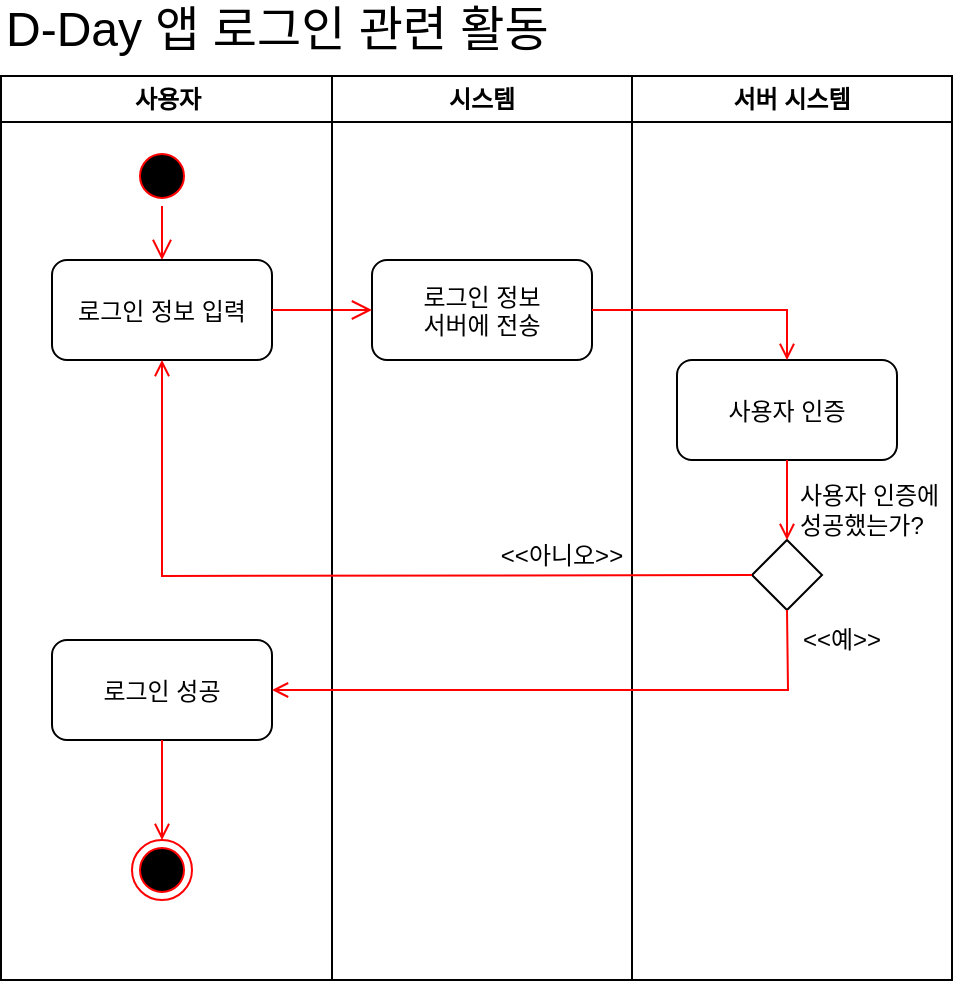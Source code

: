 <mxfile version="26.2.12">
  <diagram name="페이지-1" id="H7Q1YW_rzh4KYrVtgqzk">
    <mxGraphModel dx="1215" dy="604" grid="1" gridSize="10" guides="1" tooltips="1" connect="1" arrows="1" fold="1" page="1" pageScale="1" pageWidth="827" pageHeight="1169" math="0" shadow="0">
      <root>
        <mxCell id="0" />
        <mxCell id="1" parent="0" />
        <mxCell id="3u9Zq9Lw5hQbmQPlQAi0-1" value="사용자" style="swimlane;whiteSpace=wrap;startSize=23;" parent="1" vertex="1">
          <mxGeometry x="164.5" y="128" width="165.5" height="452" as="geometry" />
        </mxCell>
        <mxCell id="3u9Zq9Lw5hQbmQPlQAi0-2" value="" style="ellipse;shape=startState;fillColor=#000000;strokeColor=#ff0000;" parent="3u9Zq9Lw5hQbmQPlQAi0-1" vertex="1">
          <mxGeometry x="65.5" y="35" width="30" height="30" as="geometry" />
        </mxCell>
        <mxCell id="3u9Zq9Lw5hQbmQPlQAi0-3" value="" style="edgeStyle=elbowEdgeStyle;elbow=horizontal;verticalAlign=bottom;endArrow=open;endSize=8;strokeColor=#FF0000;endFill=1;rounded=0" parent="3u9Zq9Lw5hQbmQPlQAi0-1" source="3u9Zq9Lw5hQbmQPlQAi0-2" target="3u9Zq9Lw5hQbmQPlQAi0-4" edge="1">
          <mxGeometry x="90" y="40" as="geometry">
            <mxPoint x="80.5" y="105" as="targetPoint" />
          </mxGeometry>
        </mxCell>
        <mxCell id="3u9Zq9Lw5hQbmQPlQAi0-4" value="로그인 정보 입력" style="rounded=1;" parent="3u9Zq9Lw5hQbmQPlQAi0-1" vertex="1">
          <mxGeometry x="25.5" y="92" width="110" height="50" as="geometry" />
        </mxCell>
        <mxCell id="3u9Zq9Lw5hQbmQPlQAi0-11" value="로그인 정보&#xa;서버에 전송" style="rounded=1;" parent="3u9Zq9Lw5hQbmQPlQAi0-1" vertex="1">
          <mxGeometry x="185.5" y="92" width="110" height="50" as="geometry" />
        </mxCell>
        <mxCell id="3u9Zq9Lw5hQbmQPlQAi0-20" value="" style="edgeStyle=none;curved=1;rounded=0;orthogonalLoop=1;jettySize=auto;html=1;fontSize=12;startSize=8;endSize=8;strokeColor=#FF0000;endArrow=open;endFill=0;" parent="3u9Zq9Lw5hQbmQPlQAi0-1" source="3u9Zq9Lw5hQbmQPlQAi0-4" target="3u9Zq9Lw5hQbmQPlQAi0-11" edge="1">
          <mxGeometry relative="1" as="geometry" />
        </mxCell>
        <mxCell id="3u9Zq9Lw5hQbmQPlQAi0-5" value="로그인 성공" style="rounded=1;" parent="3u9Zq9Lw5hQbmQPlQAi0-1" vertex="1">
          <mxGeometry x="25.5" y="282" width="110" height="50" as="geometry" />
        </mxCell>
        <mxCell id="3u9Zq9Lw5hQbmQPlQAi0-6" value="" style="ellipse;shape=endState;fillColor=#000000;strokeColor=#ff0000" parent="3u9Zq9Lw5hQbmQPlQAi0-1" vertex="1">
          <mxGeometry x="65.5" y="382" width="30" height="30" as="geometry" />
        </mxCell>
        <mxCell id="3u9Zq9Lw5hQbmQPlQAi0-7" value="" style="endArrow=open;strokeColor=#FF0000;endFill=1;rounded=0;entryX=0.5;entryY=0;entryDx=0;entryDy=0;exitX=0.5;exitY=1;exitDx=0;exitDy=0;" parent="3u9Zq9Lw5hQbmQPlQAi0-1" source="3u9Zq9Lw5hQbmQPlQAi0-5" target="3u9Zq9Lw5hQbmQPlQAi0-6" edge="1">
          <mxGeometry relative="1" as="geometry">
            <mxPoint x="156" y="432" as="sourcePoint" />
            <mxPoint x="155.5" y="487" as="targetPoint" />
            <Array as="points" />
          </mxGeometry>
        </mxCell>
        <mxCell id="3u9Zq9Lw5hQbmQPlQAi0-10" value="시스템" style="swimlane;whiteSpace=wrap" parent="1" vertex="1">
          <mxGeometry x="330" y="128" width="150" height="452" as="geometry" />
        </mxCell>
        <mxCell id="3u9Zq9Lw5hQbmQPlQAi0-12" value="&amp;lt;&amp;lt;아니오&amp;gt;&amp;gt;" style="text;html=1;align=center;verticalAlign=middle;whiteSpace=wrap;rounded=0;" parent="3u9Zq9Lw5hQbmQPlQAi0-10" vertex="1">
          <mxGeometry x="70" y="225" width="90" height="30" as="geometry" />
        </mxCell>
        <mxCell id="3u9Zq9Lw5hQbmQPlQAi0-18" value="D-Day 앱 로그인 관련 활동" style="text;html=1;align=left;verticalAlign=middle;whiteSpace=wrap;rounded=0;fontSize=24;" parent="1" vertex="1">
          <mxGeometry x="164.5" y="90" width="445.5" height="30" as="geometry" />
        </mxCell>
        <mxCell id="3u9Zq9Lw5hQbmQPlQAi0-19" value="서버 시스템" style="swimlane;whiteSpace=wrap;startSize=23;" parent="1" vertex="1">
          <mxGeometry x="480" y="128" width="160" height="452" as="geometry" />
        </mxCell>
        <mxCell id="3u9Zq9Lw5hQbmQPlQAi0-14" value="&amp;lt;&amp;lt;예&amp;gt;&amp;gt;" style="text;html=1;align=center;verticalAlign=middle;whiteSpace=wrap;rounded=0;" parent="3u9Zq9Lw5hQbmQPlQAi0-19" vertex="1">
          <mxGeometry x="60" y="267" width="90" height="30" as="geometry" />
        </mxCell>
        <mxCell id="3u9Zq9Lw5hQbmQPlQAi0-13" value="" style="rhombus;whiteSpace=wrap;html=1;" parent="3u9Zq9Lw5hQbmQPlQAi0-19" vertex="1">
          <mxGeometry x="60" y="232" width="35" height="35" as="geometry" />
        </mxCell>
        <mxCell id="3u9Zq9Lw5hQbmQPlQAi0-17" value="사용자 인증에 성공했는가?" style="text;html=1;align=left;verticalAlign=middle;whiteSpace=wrap;rounded=0;" parent="3u9Zq9Lw5hQbmQPlQAi0-19" vertex="1">
          <mxGeometry x="82" y="202" width="78" height="30" as="geometry" />
        </mxCell>
        <mxCell id="3u9Zq9Lw5hQbmQPlQAi0-22" value="사용자 인증" style="rounded=1;" parent="3u9Zq9Lw5hQbmQPlQAi0-19" vertex="1">
          <mxGeometry x="22.5" y="142" width="110" height="50" as="geometry" />
        </mxCell>
        <mxCell id="3u9Zq9Lw5hQbmQPlQAi0-23" value="" style="endArrow=open;strokeColor=#FF0000;endFill=1;rounded=0;entryX=0.5;entryY=0;entryDx=0;entryDy=0;exitX=0.5;exitY=1;exitDx=0;exitDy=0;" parent="3u9Zq9Lw5hQbmQPlQAi0-19" source="3u9Zq9Lw5hQbmQPlQAi0-22" target="3u9Zq9Lw5hQbmQPlQAi0-13" edge="1">
          <mxGeometry relative="1" as="geometry">
            <mxPoint x="87.5" y="287" as="sourcePoint" />
            <mxPoint x="88" y="372" as="targetPoint" />
            <Array as="points" />
          </mxGeometry>
        </mxCell>
        <mxCell id="3u9Zq9Lw5hQbmQPlQAi0-21" value="" style="endArrow=open;strokeColor=#FF0000;endFill=1;rounded=0;entryX=0.5;entryY=1;entryDx=0;entryDy=0;exitX=0;exitY=0.5;exitDx=0;exitDy=0;" parent="1" source="3u9Zq9Lw5hQbmQPlQAi0-13" target="3u9Zq9Lw5hQbmQPlQAi0-4" edge="1">
          <mxGeometry relative="1" as="geometry">
            <mxPoint x="237" y="575" as="sourcePoint" />
            <mxPoint x="188" y="465" as="targetPoint" />
            <Array as="points">
              <mxPoint x="245" y="378" />
            </Array>
          </mxGeometry>
        </mxCell>
        <mxCell id="3u9Zq9Lw5hQbmQPlQAi0-16" value="" style="edgeStyle=orthogonalEdgeStyle;rounded=0;orthogonalLoop=1;jettySize=auto;html=1;endArrow=open;endFill=0;strokeColor=#FF0000;entryX=0.5;entryY=0;entryDx=0;entryDy=0;" parent="1" source="3u9Zq9Lw5hQbmQPlQAi0-11" target="3u9Zq9Lw5hQbmQPlQAi0-22" edge="1">
          <mxGeometry relative="1" as="geometry">
            <mxPoint x="460" y="258" as="sourcePoint" />
            <mxPoint x="530" y="258" as="targetPoint" />
          </mxGeometry>
        </mxCell>
        <mxCell id="3u9Zq9Lw5hQbmQPlQAi0-15" value="" style="endArrow=open;strokeColor=#FF0000;endFill=1;rounded=0;entryX=1;entryY=0.5;entryDx=0;entryDy=0;exitX=0.5;exitY=1;exitDx=0;exitDy=0;" parent="1" target="3u9Zq9Lw5hQbmQPlQAi0-5" edge="1" source="3u9Zq9Lw5hQbmQPlQAi0-13">
          <mxGeometry relative="1" as="geometry">
            <mxPoint x="557.5" y="405" as="sourcePoint" />
            <mxPoint x="557.5" y="440" as="targetPoint" />
            <Array as="points">
              <mxPoint x="558" y="435" />
            </Array>
          </mxGeometry>
        </mxCell>
      </root>
    </mxGraphModel>
  </diagram>
</mxfile>
